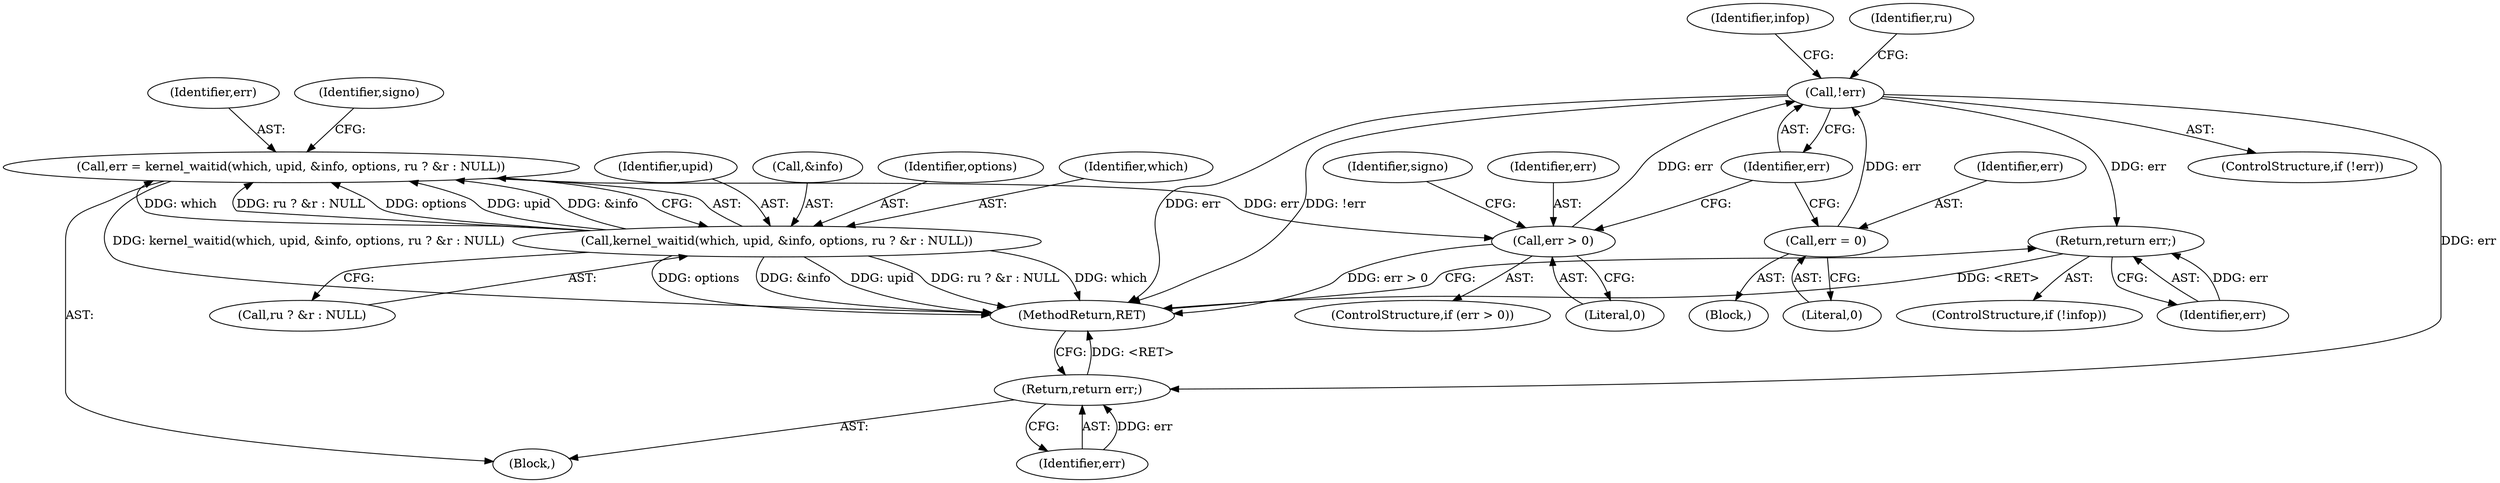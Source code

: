 digraph "1_linux_6c85501f2fabcfc4fc6ed976543d252c4eaf4be9_0@del" {
"1000145" [label="(Call,!err)"];
"1000141" [label="(Call,err = 0)"];
"1000134" [label="(Call,err > 0)"];
"1000116" [label="(Call,err = kernel_waitid(which, upid, &info, options, ru ? &r : NULL))"];
"1000118" [label="(Call,kernel_waitid(which, upid, &info, options, ru ? &r : NULL))"];
"1000163" [label="(Return,return err;)"];
"1000217" [label="(Return,return err;)"];
"1000145" [label="(Call,!err)"];
"1000131" [label="(Identifier,signo)"];
"1000112" [label="(Block,)"];
"1000163" [label="(Return,return err;)"];
"1000120" [label="(Identifier,upid)"];
"1000218" [label="(Identifier,err)"];
"1000121" [label="(Call,&info)"];
"1000162" [label="(Identifier,infop)"];
"1000123" [label="(Identifier,options)"];
"1000150" [label="(Identifier,ru)"];
"1000144" [label="(ControlStructure,if (!err))"];
"1000124" [label="(Call,ru ? &r : NULL)"];
"1000119" [label="(Identifier,which)"];
"1000160" [label="(ControlStructure,if (!infop))"];
"1000164" [label="(Identifier,err)"];
"1000134" [label="(Call,err > 0)"];
"1000136" [label="(Literal,0)"];
"1000137" [label="(Block,)"];
"1000116" [label="(Call,err = kernel_waitid(which, upid, &info, options, ru ? &r : NULL))"];
"1000141" [label="(Call,err = 0)"];
"1000217" [label="(Return,return err;)"];
"1000142" [label="(Identifier,err)"];
"1000133" [label="(ControlStructure,if (err > 0))"];
"1000224" [label="(MethodReturn,RET)"];
"1000118" [label="(Call,kernel_waitid(which, upid, &info, options, ru ? &r : NULL))"];
"1000139" [label="(Identifier,signo)"];
"1000135" [label="(Identifier,err)"];
"1000146" [label="(Identifier,err)"];
"1000143" [label="(Literal,0)"];
"1000117" [label="(Identifier,err)"];
"1000145" -> "1000144"  [label="AST: "];
"1000145" -> "1000146"  [label="CFG: "];
"1000146" -> "1000145"  [label="AST: "];
"1000150" -> "1000145"  [label="CFG: "];
"1000162" -> "1000145"  [label="CFG: "];
"1000145" -> "1000224"  [label="DDG: !err"];
"1000145" -> "1000224"  [label="DDG: err"];
"1000141" -> "1000145"  [label="DDG: err"];
"1000134" -> "1000145"  [label="DDG: err"];
"1000145" -> "1000163"  [label="DDG: err"];
"1000145" -> "1000217"  [label="DDG: err"];
"1000141" -> "1000137"  [label="AST: "];
"1000141" -> "1000143"  [label="CFG: "];
"1000142" -> "1000141"  [label="AST: "];
"1000143" -> "1000141"  [label="AST: "];
"1000146" -> "1000141"  [label="CFG: "];
"1000134" -> "1000133"  [label="AST: "];
"1000134" -> "1000136"  [label="CFG: "];
"1000135" -> "1000134"  [label="AST: "];
"1000136" -> "1000134"  [label="AST: "];
"1000139" -> "1000134"  [label="CFG: "];
"1000146" -> "1000134"  [label="CFG: "];
"1000134" -> "1000224"  [label="DDG: err > 0"];
"1000116" -> "1000134"  [label="DDG: err"];
"1000116" -> "1000112"  [label="AST: "];
"1000116" -> "1000118"  [label="CFG: "];
"1000117" -> "1000116"  [label="AST: "];
"1000118" -> "1000116"  [label="AST: "];
"1000131" -> "1000116"  [label="CFG: "];
"1000116" -> "1000224"  [label="DDG: kernel_waitid(which, upid, &info, options, ru ? &r : NULL)"];
"1000118" -> "1000116"  [label="DDG: which"];
"1000118" -> "1000116"  [label="DDG: ru ? &r : NULL"];
"1000118" -> "1000116"  [label="DDG: options"];
"1000118" -> "1000116"  [label="DDG: upid"];
"1000118" -> "1000116"  [label="DDG: &info"];
"1000118" -> "1000124"  [label="CFG: "];
"1000119" -> "1000118"  [label="AST: "];
"1000120" -> "1000118"  [label="AST: "];
"1000121" -> "1000118"  [label="AST: "];
"1000123" -> "1000118"  [label="AST: "];
"1000124" -> "1000118"  [label="AST: "];
"1000118" -> "1000224"  [label="DDG: which"];
"1000118" -> "1000224"  [label="DDG: options"];
"1000118" -> "1000224"  [label="DDG: &info"];
"1000118" -> "1000224"  [label="DDG: upid"];
"1000118" -> "1000224"  [label="DDG: ru ? &r : NULL"];
"1000163" -> "1000160"  [label="AST: "];
"1000163" -> "1000164"  [label="CFG: "];
"1000164" -> "1000163"  [label="AST: "];
"1000224" -> "1000163"  [label="CFG: "];
"1000163" -> "1000224"  [label="DDG: <RET>"];
"1000164" -> "1000163"  [label="DDG: err"];
"1000217" -> "1000112"  [label="AST: "];
"1000217" -> "1000218"  [label="CFG: "];
"1000218" -> "1000217"  [label="AST: "];
"1000224" -> "1000217"  [label="CFG: "];
"1000217" -> "1000224"  [label="DDG: <RET>"];
"1000218" -> "1000217"  [label="DDG: err"];
}
